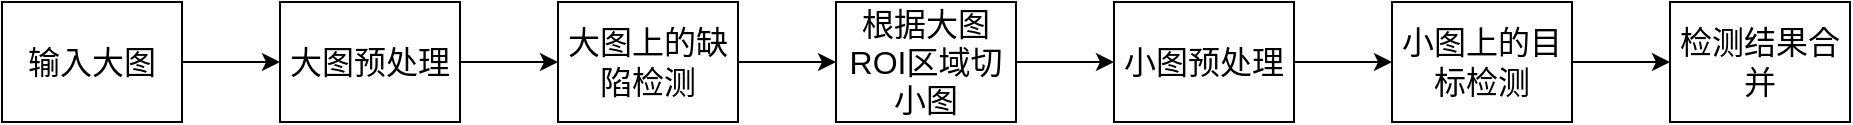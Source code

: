<mxfile version="23.1.1" type="github">
  <diagram name="第 1 页" id="5SDLZTdB81DL5kM8xQA1">
    <mxGraphModel dx="1235" dy="580" grid="1" gridSize="10" guides="1" tooltips="1" connect="1" arrows="1" fold="1" page="1" pageScale="1" pageWidth="2336" pageHeight="1654" math="0" shadow="0">
      <root>
        <mxCell id="0" />
        <mxCell id="1" parent="0" />
        <mxCell id="YpHuJ51E53qwbFPcT9pl-10" style="edgeStyle=orthogonalEdgeStyle;rounded=0;orthogonalLoop=1;jettySize=auto;html=1;exitX=1;exitY=0.5;exitDx=0;exitDy=0;entryX=0;entryY=0.5;entryDx=0;entryDy=0;" edge="1" parent="1" source="YpHuJ51E53qwbFPcT9pl-1" target="YpHuJ51E53qwbFPcT9pl-2">
          <mxGeometry relative="1" as="geometry" />
        </mxCell>
        <mxCell id="YpHuJ51E53qwbFPcT9pl-1" value="&lt;font style=&quot;font-size: 16px;&quot;&gt;输入大图&lt;/font&gt;" style="rounded=0;whiteSpace=wrap;html=1;" vertex="1" parent="1">
          <mxGeometry x="310" y="210" width="90" height="60" as="geometry" />
        </mxCell>
        <mxCell id="YpHuJ51E53qwbFPcT9pl-11" style="edgeStyle=orthogonalEdgeStyle;rounded=0;orthogonalLoop=1;jettySize=auto;html=1;exitX=1;exitY=0.5;exitDx=0;exitDy=0;entryX=0;entryY=0.5;entryDx=0;entryDy=0;" edge="1" parent="1" source="YpHuJ51E53qwbFPcT9pl-2" target="YpHuJ51E53qwbFPcT9pl-3">
          <mxGeometry relative="1" as="geometry" />
        </mxCell>
        <mxCell id="YpHuJ51E53qwbFPcT9pl-2" value="&lt;font style=&quot;font-size: 16px;&quot;&gt;大图预处理&lt;/font&gt;" style="rounded=0;whiteSpace=wrap;html=1;" vertex="1" parent="1">
          <mxGeometry x="449" y="210" width="90" height="60" as="geometry" />
        </mxCell>
        <mxCell id="YpHuJ51E53qwbFPcT9pl-12" value="" style="edgeStyle=orthogonalEdgeStyle;rounded=0;orthogonalLoop=1;jettySize=auto;html=1;" edge="1" parent="1" source="YpHuJ51E53qwbFPcT9pl-3" target="YpHuJ51E53qwbFPcT9pl-4">
          <mxGeometry relative="1" as="geometry" />
        </mxCell>
        <mxCell id="YpHuJ51E53qwbFPcT9pl-3" value="&lt;font style=&quot;font-size: 16px;&quot;&gt;大图上的缺陷检测&lt;/font&gt;" style="rounded=0;whiteSpace=wrap;html=1;" vertex="1" parent="1">
          <mxGeometry x="588" y="210" width="90" height="60" as="geometry" />
        </mxCell>
        <mxCell id="YpHuJ51E53qwbFPcT9pl-13" value="" style="edgeStyle=orthogonalEdgeStyle;rounded=0;orthogonalLoop=1;jettySize=auto;html=1;" edge="1" parent="1" source="YpHuJ51E53qwbFPcT9pl-4" target="YpHuJ51E53qwbFPcT9pl-6">
          <mxGeometry relative="1" as="geometry" />
        </mxCell>
        <mxCell id="YpHuJ51E53qwbFPcT9pl-4" value="&lt;font style=&quot;font-size: 16px;&quot;&gt;根据大图ROI区域切小图&lt;/font&gt;" style="rounded=0;whiteSpace=wrap;html=1;" vertex="1" parent="1">
          <mxGeometry x="727" y="210" width="90" height="60" as="geometry" />
        </mxCell>
        <mxCell id="YpHuJ51E53qwbFPcT9pl-14" value="" style="edgeStyle=orthogonalEdgeStyle;rounded=0;orthogonalLoop=1;jettySize=auto;html=1;" edge="1" parent="1" source="YpHuJ51E53qwbFPcT9pl-6" target="YpHuJ51E53qwbFPcT9pl-7">
          <mxGeometry relative="1" as="geometry" />
        </mxCell>
        <mxCell id="YpHuJ51E53qwbFPcT9pl-6" value="&lt;font style=&quot;font-size: 16px;&quot;&gt;小图预处理&lt;/font&gt;" style="rounded=0;whiteSpace=wrap;html=1;" vertex="1" parent="1">
          <mxGeometry x="866" y="210" width="90" height="60" as="geometry" />
        </mxCell>
        <mxCell id="YpHuJ51E53qwbFPcT9pl-15" value="" style="edgeStyle=orthogonalEdgeStyle;rounded=0;orthogonalLoop=1;jettySize=auto;html=1;" edge="1" parent="1" source="YpHuJ51E53qwbFPcT9pl-7" target="YpHuJ51E53qwbFPcT9pl-8">
          <mxGeometry relative="1" as="geometry" />
        </mxCell>
        <mxCell id="YpHuJ51E53qwbFPcT9pl-7" value="&lt;font style=&quot;font-size: 16px;&quot;&gt;小图上的目标检测&lt;/font&gt;" style="rounded=0;whiteSpace=wrap;html=1;" vertex="1" parent="1">
          <mxGeometry x="1005" y="210" width="90" height="60" as="geometry" />
        </mxCell>
        <mxCell id="YpHuJ51E53qwbFPcT9pl-8" value="&lt;font style=&quot;font-size: 16px;&quot;&gt;检测结果合并&lt;/font&gt;" style="rounded=0;whiteSpace=wrap;html=1;" vertex="1" parent="1">
          <mxGeometry x="1144" y="210" width="90" height="60" as="geometry" />
        </mxCell>
      </root>
    </mxGraphModel>
  </diagram>
</mxfile>
